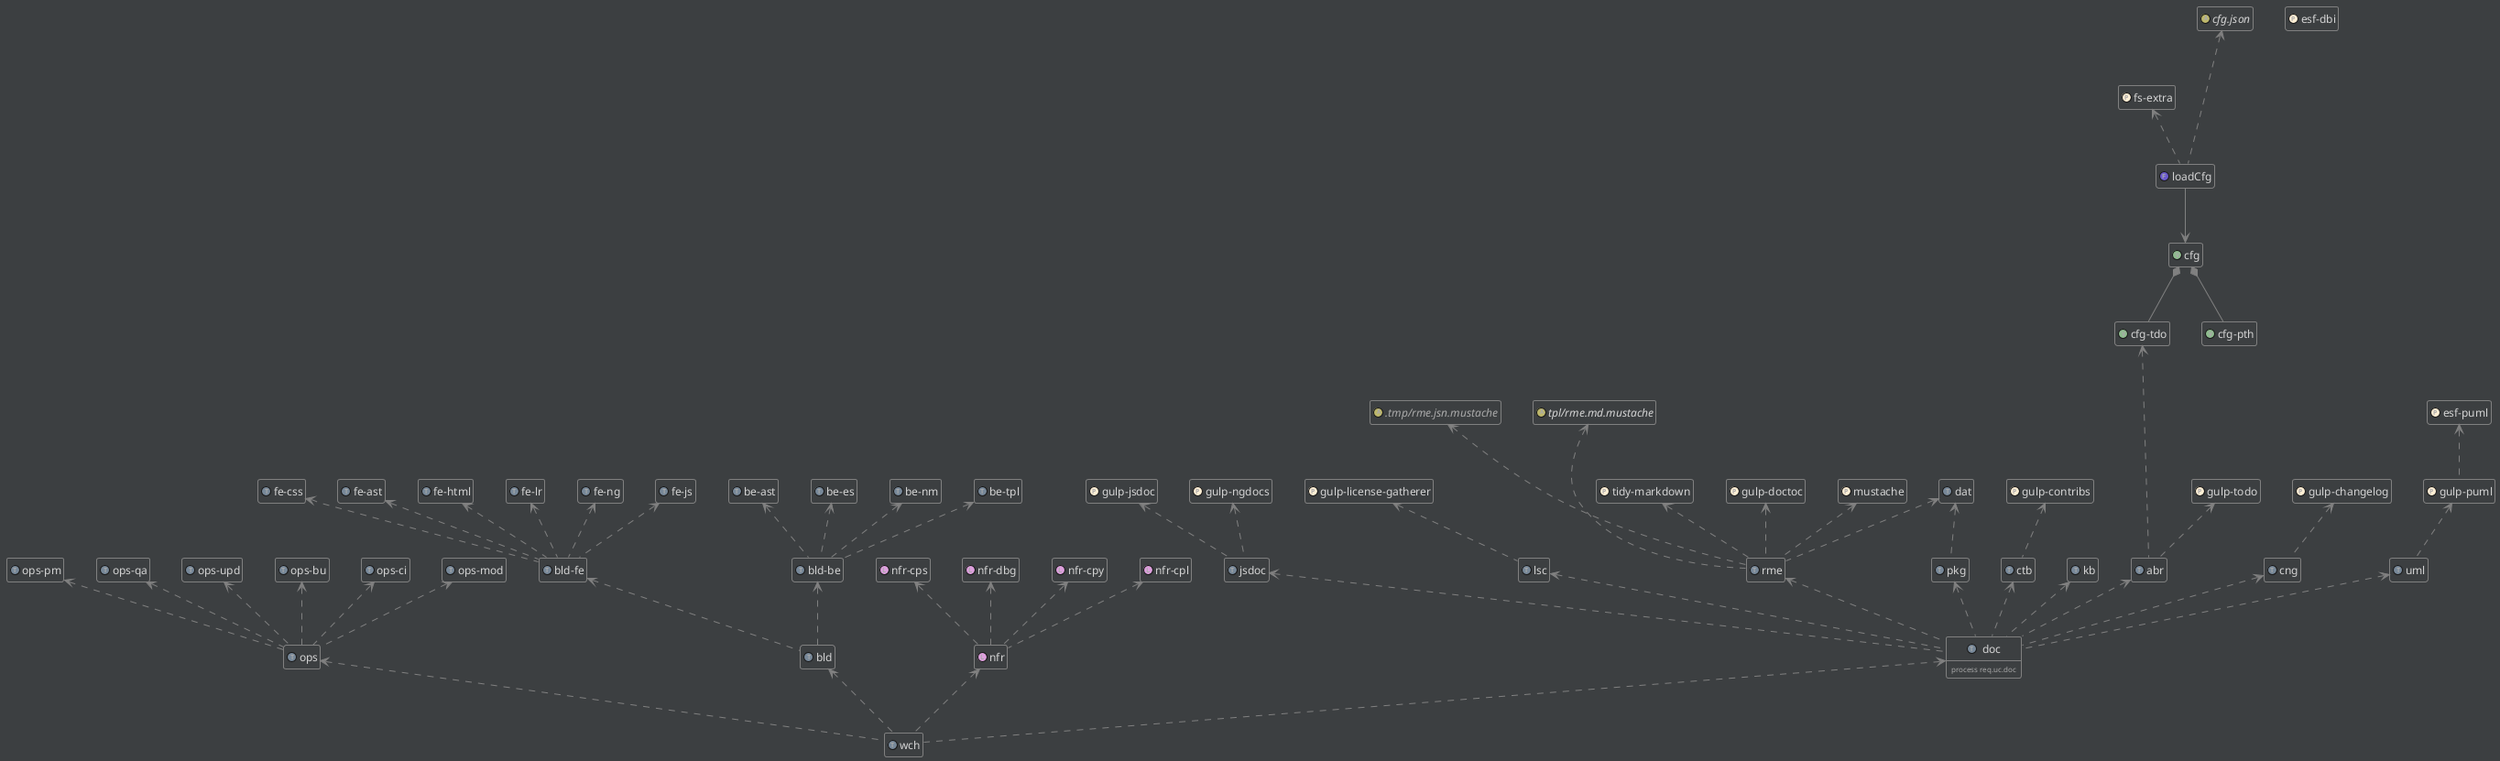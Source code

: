 @startuml

!define BDR_SCN_THM 1
!define CLR_BG #3C3F41

skinparam {

  shadowing false
    BackgroundColor   CLR_BG
  
    default {
      Border {
        Color Grey
        Thickness 1
      }
      Font {
        Color   DarkGrey
        Name    "Ubuntu Mono"
        Size    8
      }
      Stereotype {
        Border {
          Color CLR_BG
          Thickness 1
        }
      }
    }
  
    title {
      Font {
        Size        30
      }
    }
  
    legend {
      BackgroundColor CLR_BG
      Border {
        Color     CLR_BG
      }
      Font {
        Color       #a0a0a0
        Size        10
      }
    }

  header {
    Font {
      Color DarkGrey
      Size 7
    }
  }
  
  footer {
    Font {
      Color DarkGrey
    }
  }
  
  note {
    BackgroundColor CLR_BG
    Border {
      Color Grey
    }
    Font {
      Color       LightGrey
      Size        10
    }
  }

  class {

    Background {
      Color CLR_BG
    }

    Border {
      Color Grey
      Thickness 1
    }

    Arrow {
      Color Grey
      Font {
        Color #bbbbbb
        Size 12
      }
    }

    Font {
      Size 12
      Color LightGrey
    }

    Stereotype {
      Font {
        Color Grey
      }
    }

  }
  
  CircledCharacter {
    Border {
      Color CLR_BG
      Thickness 1
    }
    Radius 5
    Font {
      Size 7
      Color CLR_BG
    }
  }
  
  Stereotype {
    Border {
      Color CLR_BG
      Thickness 1
    }
    C {
      Border {
        Color CLR_BG
        Thickness 1
      }
      Background {
        'Color DimGrey
      }
    }
  }
  
}

!define _F <&folder>
!define _f <&file>
!define _b <&cog>
!define _d <&document>
!define _g <&globe>
!define _l <&link-intact>
!define _h <&hard-drive>
!define _x <&box>
!define _k <&key>

!define tsk(n) class n << (T,LightSlateGray) >> 
!define pkg(n) class n << (P,PapayaWhip) >>
!define atf(n) class n << (A,DarkKhaki) >>
!define fnc(n) class n << (F,SlateBlue) >>
!define var(n) class n << (V,DarkSeaGreen) >>
!define lzp(n) class n << (L,Plum) >>
!define atf(id,n) class "//n//" as id << (A,DarkKhaki) >>

hide empty members
hide empty methods

atf(a-cfg,cfg.json)
atf(a-rme,tpl/rme.md.mustache)
atf(a-rme-jsn,<color:DarkGrey>.tmp/rme.jsn.mustache)

pkg(fs-extra)
pkg(gulp-changelog)
pkg(gulp-todo)
'pkg(gulp-puml-to-json)
'pkg(gulp-puml-postsvg)
'pkg(gulp-json-to-so)
pkg(esf-puml)
pkg(gulp-puml)
  "gulp-puml" .u.> "esf-puml"
pkg(gulp-jsdoc)
pkg(gulp-ngdocs)
pkg(gulp-license-gatherer)
pkg(gulp-contribs)
pkg(mustache)
pkg(tidy-markdown)
pkg(gulp-doctoc)
pkg(esf-dbi)
pkg(gulp-todo)

var(cfg)
var(cfg-pth)
var(cfg-tdo)
cfg *-- "cfg-tdo"
cfg *-- "cfg-pth"

fnc(loadCfg)
  loadCfg .u..> "a-cfg"
  loadCfg .u.> "fs-extra"
  loadCfg --> cfg

tsk(abr)
  abr .u.> "gulp-todo"
  abr ..u..> "cfg-tdo"
tsk(cng)
  cng .u.> "gulp-changelog"
tsk(uml)
  uml .u.> "gulp-puml"
tsk(jsdoc)
  jsdoc .u.> "gulp-jsdoc"
  jsdoc .u.> "gulp-ngdocs"
tsk(lsc)
  lsc .u.> "gulp-license-gatherer"
tsk(ctb)
  ctb .u.> "gulp-contribs"
'tsk(tdo)
'tsk(knw)
tsk(dat)
tsk(pkg)
  pkg .u.> dat
tsk(rme)
  rme .u.> dat
  rme .u.> "mustache"
  rme .u.> "gulp-doctoc"
  rme .u.> "tidy-markdown"
  rme .u..> "a-rme"
  rme .u..> "a-rme-jsn"
tsk(kb)

tsk(doc) {
  process req.uc.doc
}

abr   <.. doc
cng   <.. doc
uml   <.. doc
jsdoc <.. doc  
lsc   <.. doc
ctb   <.. doc
pkg   <.. doc
rme   <.. doc
kb    <.. doc

'tdo   <.. doc
'knw   <.. doc

tsk(ops-bu)
tsk(ops-ci)
tsk(ops-mod)
tsk(ops-pm)
tsk(ops-qa)
tsk(ops-upd)
tsk(ops)

"ops-bu"  <.. ops
"ops-ci"  <.. ops
"ops-mod" <.. ops
"ops-pm"  <.. ops
"ops-qa"  <.. ops
"ops-upd" <.. ops

tsk(be-ast)
tsk(be-es)
tsk(be-nm)
tsk(be-tpl)
tsk(bld-be)

"be-ast"  <.. "bld-be"    
"be-es"   <.. "bld-be"
"be-nm"   <.. "bld-be"  
"be-tpl"  <.. "bld-be"    

tsk(fe-ng)
tsk(fe-js)
tsk(fe-css)
tsk(fe-ast)
tsk(fe-html)
tsk(fe-lr)
tsk(bld-fe)

"fe-ng"   <.. "bld-fe"
"fe-js"   <.. "bld-fe"
"fe-css"  <.. "bld-fe"  
"fe-ast"  <.. "bld-fe"  
"fe-html" <.. "bld-fe"  
"fe-lr"   <.. "bld-fe"

tsk(bld)

"bld-be" <.. bld
"bld-fe" <.. bld

lzp(nfr-cpl)
lzp(nfr-cps)
lzp(nfr-dbg)
lzp(nfr-cpy)
lzp(nfr)

"nfr-cpl" <.. nfr
"nfr-cps" <.. nfr
"nfr-dbg" <.. nfr
"nfr-cpy" <.. nfr

tsk(wch)
ops <.. wch
bld <.. wch
doc <.. wch
nfr <.. wch

@enduml
